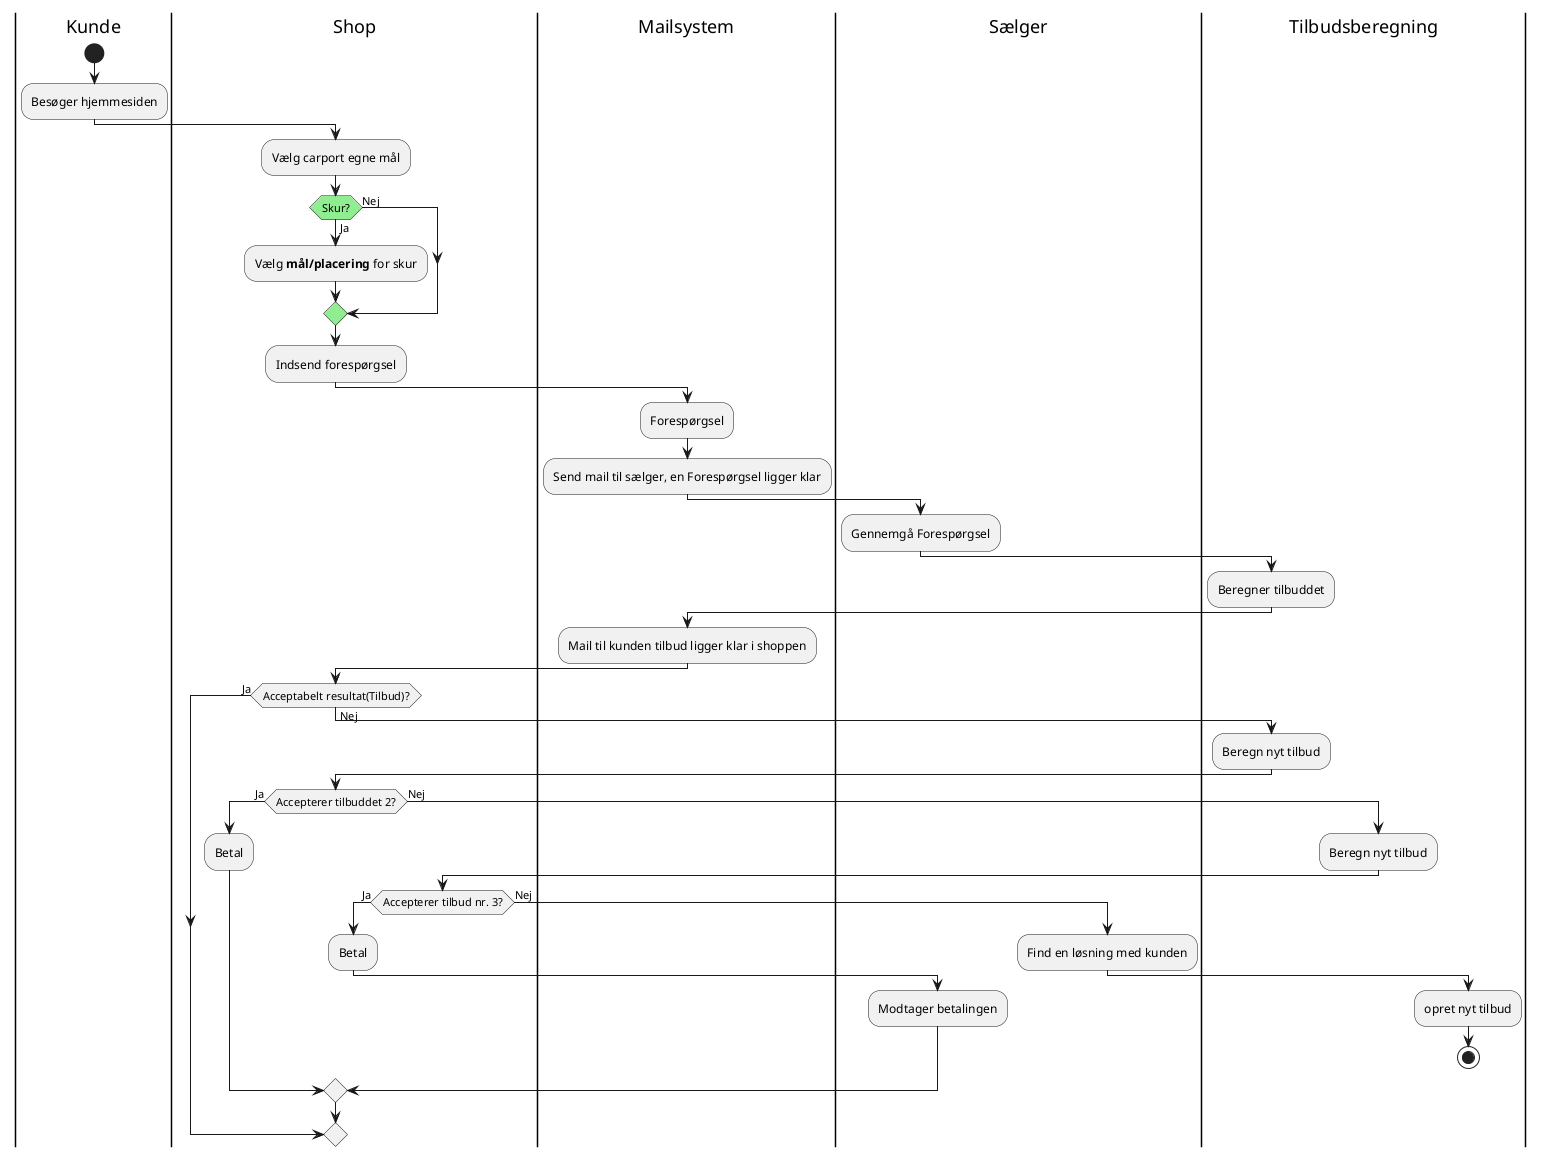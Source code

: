 @startuml
|#white|Kunde|
start
:Besøger hjemmesiden;
|Shop|
:Vælg carport egne mål;
#lightgreen:if (Skur?) is (Nej) then
else (Ja)
:Vælg **mål/placering** for skur;
endif
:Indsend forespørgsel;
|Mailsystem|
:Forespørgsel;
:Send mail til sælger, en Forespørgsel ligger klar;
|Sælger|
:Gennemgå Forespørgsel;
|Tilbudsberegning|
:Beregner tilbuddet;
|Mailsystem|
:Mail til kunden tilbud ligger klar i shoppen;
|Shop|
if (Acceptabelt resultat(Tilbud)?) is (Ja) then
else (Nej)
|Tilbudsberegning|
:Beregn nyt tilbud;
|Shop|
if (Accepterer tilbuddet 2?) is (Ja) then
|Shop|
:Betal;
|Sælger|
else (Nej)
|Tilbudsberegning|
:Beregn nyt tilbud;

|Shop|
If (Accepterer tilbud nr. 3?) is (Ja) then
|Shop|
:Betal;
|Sælger|
:Modtager betalingen;
else (Nej)
|Sælger|
:Find en løsning med kunden;
|Tilbudsberegning|
:opret nyt tilbud;


|Tilbudsberegning|


|Sælger|
|Mailsystem|
|Tilbudsberegning|

stop
@enduml